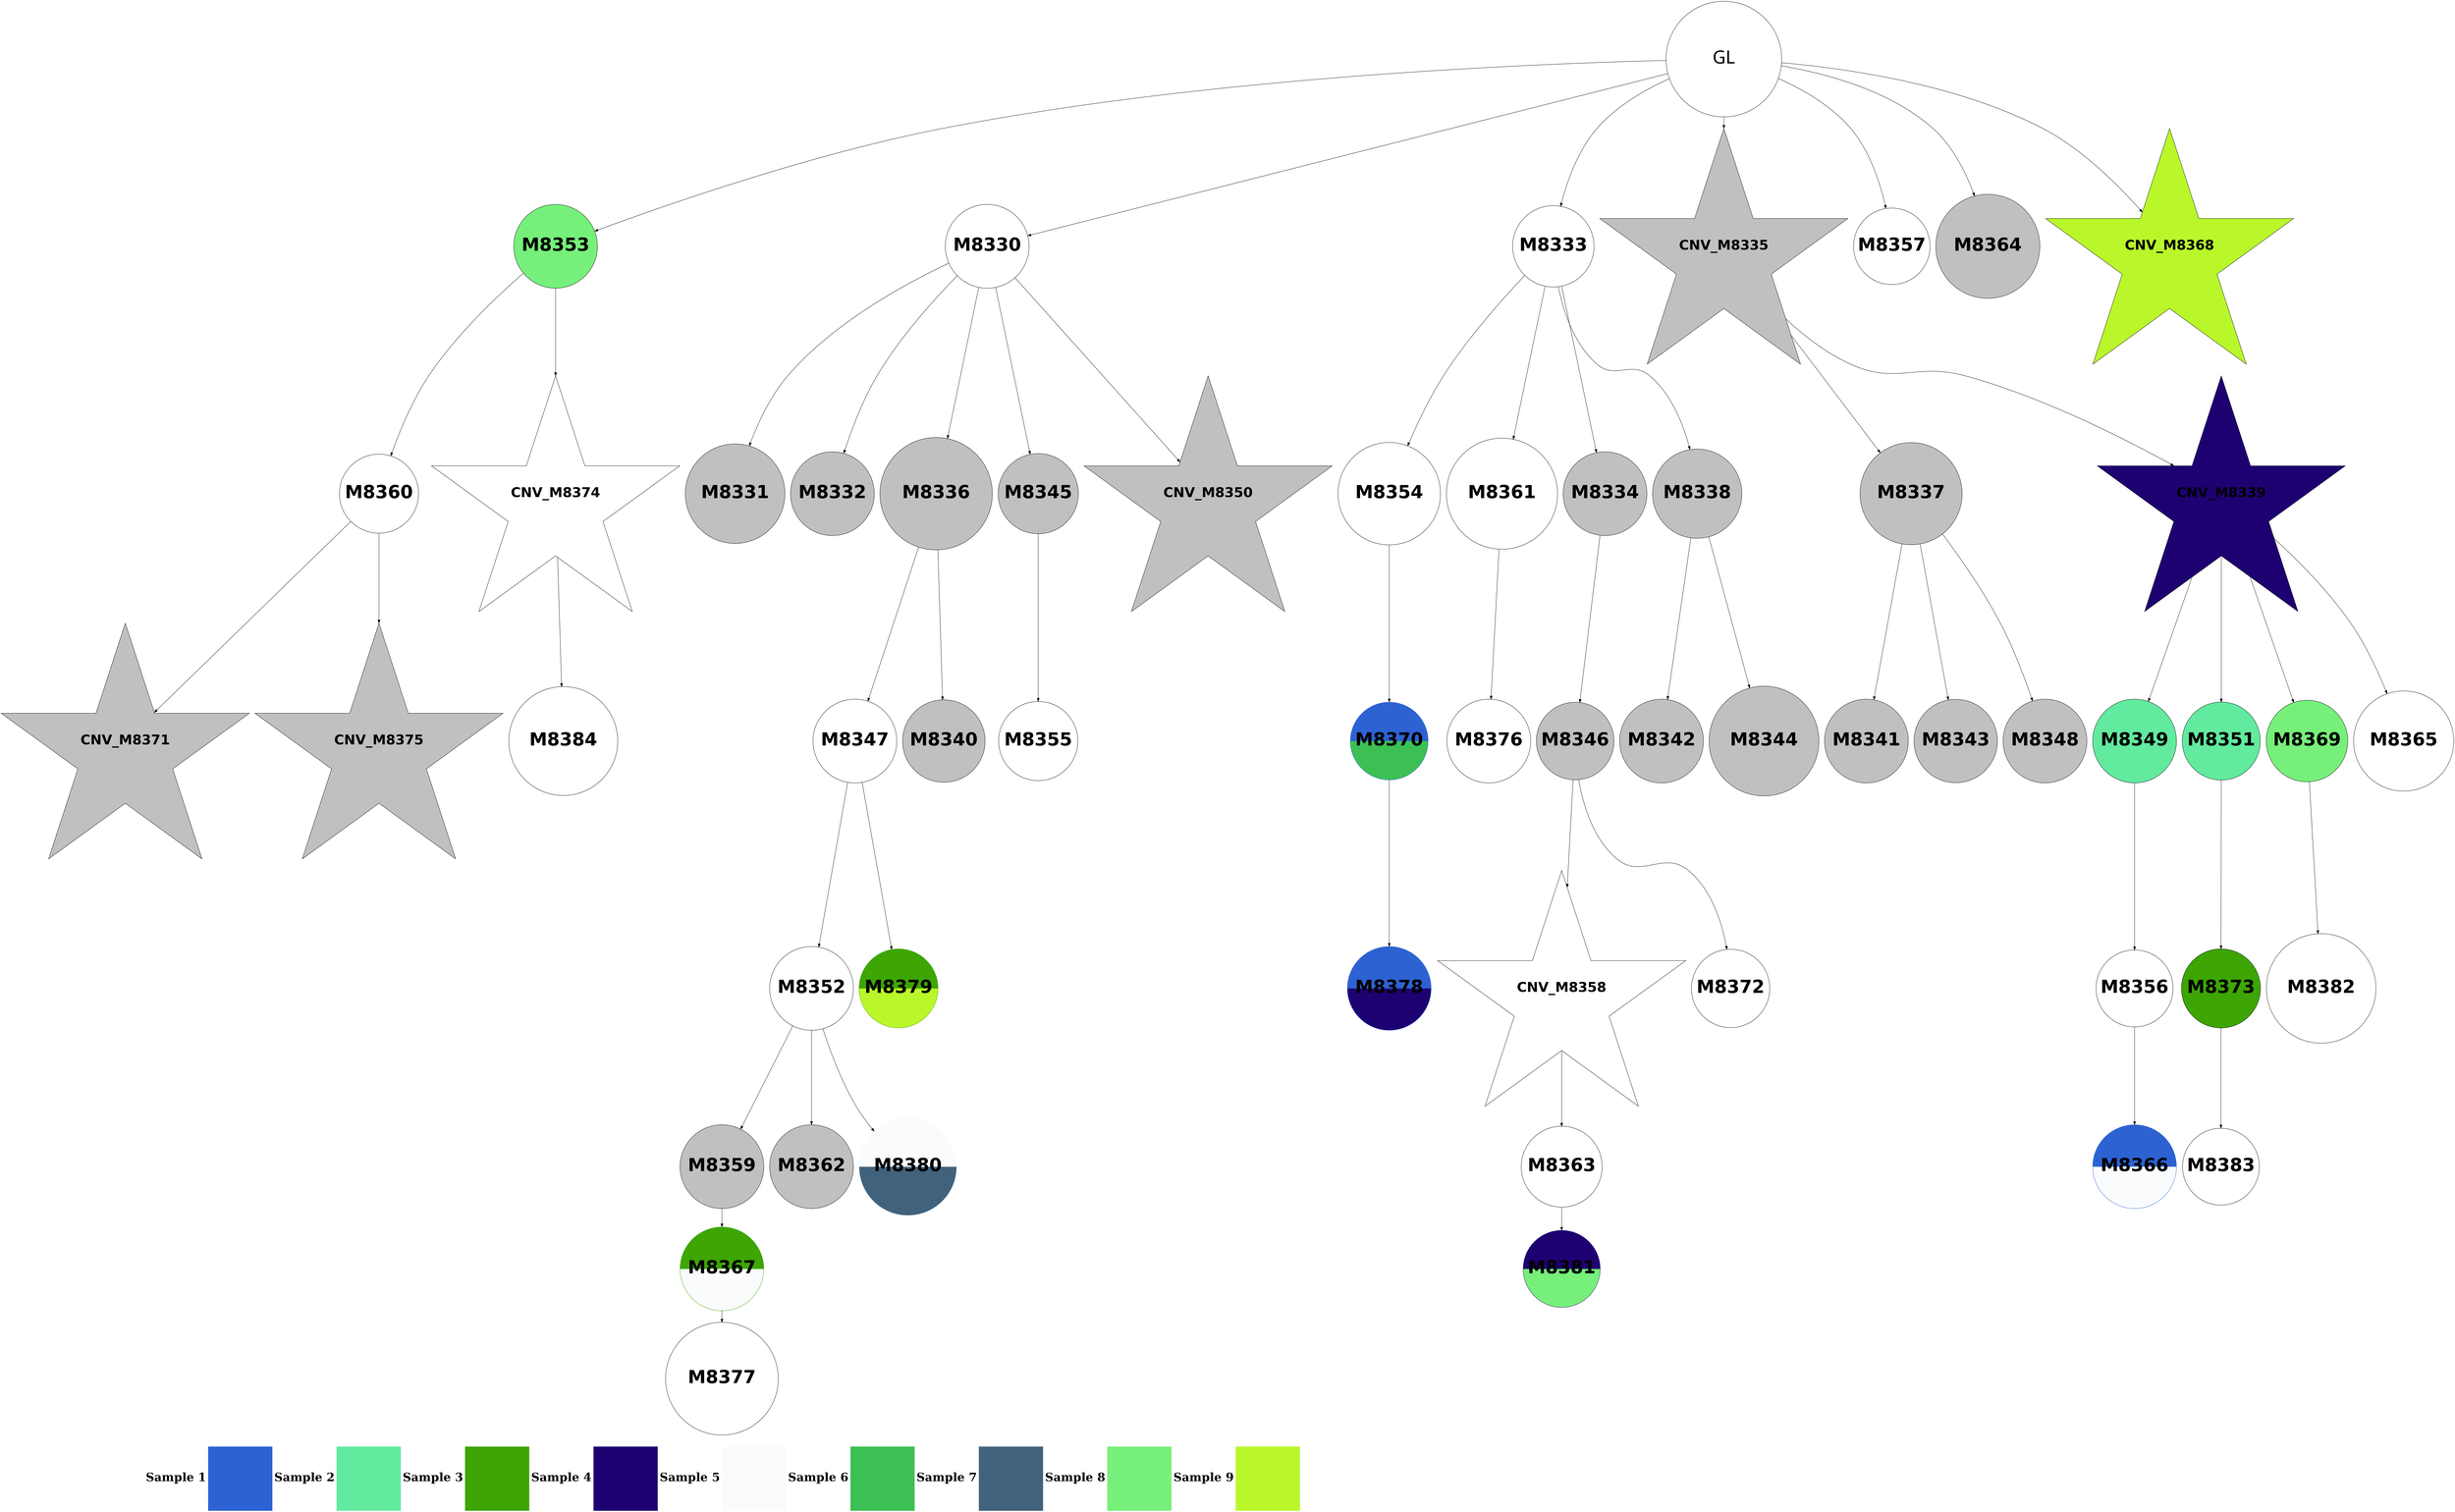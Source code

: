 digraph G { 
rankdir=TB;
8384 -> 8396;
8384 -> 8410;
8385 -> 8390;
8385 -> 8417;
8387 -> 8394;
8389 -> 8411;
8390 -> 8397;
8390 -> 8400;
8390 -> 8418;
8391 -> 8398;
8391 -> 8412;
8392 -> 8408;
8394 -> 8404;
8396 -> 8401;
8397 -> 8405;
8398 -> 8409;
8398 -> 8413;
8399 -> 8414;
8401 -> 8419;
8405 -> 8415;
8407 -> 8420;
8408 -> 8416;
8411 -> 8421;
8412 -> 8422;
8367 -> 8368;
8367 -> 8371;
8367 -> 8373;
8367 -> 8391;
8367 -> 8395;
8367 -> 8402;
8367 -> 8406;
8368 -> 8369;
8368 -> 8370;
8368 -> 8374;
8368 -> 8383;
8368 -> 8388;
8371 -> 8372;
8371 -> 8376;
8371 -> 8392;
8371 -> 8399;
8372 -> 8384;
8373 -> 8375;
8373 -> 8377;
8374 -> 8378;
8374 -> 8385;
8375 -> 8379;
8375 -> 8381;
8375 -> 8386;
8376 -> 8380;
8376 -> 8382;
8377 -> 8387;
8377 -> 8389;
8377 -> 8403;
8377 -> 8407;
8383 -> 8393;
8417 [shape=circle style=wedged color="#3da504:#b9f72b" fontname="helvetica-bold" fontsize=56 label="M8379" width=3.41 height=2 ];
8406 [shape=star style=filled fillcolor="#b9f72b" fontname="helvetica-bold" fontsize=42 label="CNV_M8368"];
8388 [shape=star style=filled fillcolor=grey fontname="helvetica-bold" fontsize=42 label="CNV_M8350"];
8389 [shape=circle style=filled fillcolor="#62ea9f" fontname="helvetica-bold" fontsize=56 label="M8351" width=2.8 height=2 ];
8405 [shape=circle style=wedged color="#3da504:#f9fbfc" fontname="helvetica-bold" fontsize=56 label="M8367" width=1.34 height=2 ];
8378 [shape=circle style=filled fillcolor=grey fontname="helvetica-bold" fontsize=56 label="M8340" width=2.13 height=2 ];
8399 [shape=circle style=filled fillcolor=white fontname="helvetica-bold" fontsize=56 label="M8361" width=4.81 height=2 ];
8374 [shape=circle style=filled fillcolor=grey fontname="helvetica-bold" fontsize=56 label="M8336" width=4.86 height=2 ];
8422 [shape=circle style=filled fillcolor=white fontname="helvetica-bold" fontsize=56 label="M8384" width=4.71 height=2 ];
8371 [shape=circle style=filled fillcolor=white fontname="helvetica-bold" fontsize=56 label="M8333" width=2.24 height=2 ];
8367 [label="GL" fontname="arial-bold" fontsize=56 width=5 height=5];
8391 [shape=circle style=filled fillcolor="#76f07a" fontname="helvetica-bold" fontsize=56 label="M8353" width=1.07 height=2 ];
8377 [shape=star style=filled fillcolor="#1e0171" fontname="helvetica-bold" fontsize=42 label="CNV_M8339"];
8385 [shape=circle style=filled fillcolor=white fontname="helvetica-bold" fontsize=56 label="M8347" width=1.31 height=2 ];
8396 [shape=star style=filled fillcolor=white fontname="helvetica-bold" fontsize=42 label="CNV_M8358"];
8369 [shape=circle style=filled fillcolor=grey fontname="helvetica-bold" fontsize=56 label="M8331" width=4.3 height=2 ];
8373 [shape=star style=filled fillcolor=grey fontname="helvetica-bold" fontsize=42 label="CNV_M8335"];
8419 [shape=circle style=wedged color="#1e0171:#76f07a" fontname="helvetica-bold" fontsize=56 label="M8381" width=3.19 height=2 ];
8414 [shape=circle style=filled fillcolor=white fontname="helvetica-bold" fontsize=56 label="M8376" width=1.42 height=2 ];
8384 [shape=circle style=filled fillcolor=grey fontname="helvetica-bold" fontsize=56 label="M8346" width=2.97 height=2 ];
8376 [shape=circle style=filled fillcolor=grey fontname="helvetica-bold" fontsize=56 label="M8338" width=3.86 height=2 ];
8387 [shape=circle style=filled fillcolor="#62ea9f" fontname="helvetica-bold" fontsize=56 label="M8349" width=1.58 height=2 ];
8368 [shape=circle style=filled fillcolor=white fontname="helvetica-bold" fontsize=56 label="M8330" width=1.44 height=2 ];
8394 [shape=circle style=filled fillcolor=white fontname="helvetica-bold" fontsize=56 label="M8356" width=3.19 height=2 ];
8397 [shape=circle style=filled fillcolor=grey fontname="helvetica-bold" fontsize=56 label="M8359" width=0.78 height=2 ];
8410 [shape=circle style=filled fillcolor=white fontname="helvetica-bold" fontsize=56 label="M8372" width=3.39 height=2 ];
8416 [shape=circle style=wedged color="#2d62d2:#1e0171" fontname="helvetica-bold" fontsize=56 label="M8378" width=1.6 height=2 ];
8382 [shape=circle style=filled fillcolor=grey fontname="helvetica-bold" fontsize=56 label="M8344" width=4.75 height=2 ];
8415 [shape=circle style=filled fillcolor=white fontname="helvetica-bold" fontsize=56 label="M8377" width=4.88 height=2 ];
8421 [shape=circle style=filled fillcolor=white fontname="helvetica-bold" fontsize=56 label="M8383" width=3.24 height=2 ];
8404 [shape=circle style=wedged color="#2d62d2:#f9fbfc" fontname="helvetica-bold" fontsize=56 label="M8366" width=0.16 height=2 ];
8411 [shape=circle style=filled fillcolor="#3da504" fontname="helvetica-bold" fontsize=56 label="M8373" width=2.59 height=2 ];
8395 [shape=circle style=filled fillcolor=white fontname="helvetica-bold" fontsize=56 label="M8357" width=3.3 height=2 ];
8400 [shape=circle style=filled fillcolor=grey fontname="helvetica-bold" fontsize=56 label="M8362" width=0.02 height=2 ];
8381 [shape=circle style=filled fillcolor=grey fontname="helvetica-bold" fontsize=56 label="M8343" width=2.03 height=2 ];
8390 [shape=circle style=filled fillcolor=white fontname="helvetica-bold" fontsize=56 label="M8352" width=1.1 height=2 ];
8412 [shape=star style=filled fillcolor=white fontname="helvetica-bold" fontsize=42 label="CNV_M8374"];
8383 [shape=circle style=filled fillcolor=grey fontname="helvetica-bold" fontsize=56 label="M8345" width=2.38 height=2 ];
8380 [shape=circle style=filled fillcolor=grey fontname="helvetica-bold" fontsize=56 label="M8342" width=1.54 height=2 ];
8392 [shape=circle style=filled fillcolor=white fontname="helvetica-bold" fontsize=56 label="M8354" width=4.43 height=2 ];
8375 [shape=circle style=filled fillcolor=grey fontname="helvetica-bold" fontsize=56 label="M8337" width=4.42 height=2 ];
8372 [shape=circle style=filled fillcolor=grey fontname="helvetica-bold" fontsize=56 label="M8334" width=1.39 height=2 ];
8409 [shape=star style=filled fillcolor=grey fontname="helvetica-bold" fontsize=42 label="CNV_M8371"];
8398 [shape=circle style=filled fillcolor=white fontname="helvetica-bold" fontsize=56 label="M8360" width=2.56 height=2 ];
8370 [shape=circle style=filled fillcolor=grey fontname="helvetica-bold" fontsize=56 label="M8332" width=0.53 height=2 ];
8402 [shape=circle style=filled fillcolor=grey fontname="helvetica-bold" fontsize=56 label="M8364" width=4.5 height=2 ];
8420 [shape=circle style=filled fillcolor=white fontname="helvetica-bold" fontsize=56 label="M8382" width=4.74 height=2 ];
8408 [shape=circle style=wedged color="#2d62d2:#3cc053" fontname="helvetica-bold" fontsize=56 label="M8370" width=2.85 height=2 ];
8386 [shape=circle style=filled fillcolor=grey fontname="helvetica-bold" fontsize=56 label="M8348" width=0.73 height=2 ];
8418 [shape=circle style=wedged color="#f9fbfc:#41627c" fontname="helvetica-bold" fontsize=56 label="M8380" width=4.22 height=2 ];
8403 [shape=circle style=filled fillcolor=white fontname="helvetica-bold" fontsize=56 label="M8365" width=4.34 height=2 ];
8401 [shape=circle style=filled fillcolor=white fontname="helvetica-bold" fontsize=56 label="M8363" width=2.3 height=2 ];
8407 [shape=circle style=filled fillcolor="#76f07a" fontname="helvetica-bold" fontsize=56 label="M8369" width=3.53 height=2 ];
8379 [shape=circle style=filled fillcolor=grey fontname="helvetica-bold" fontsize=56 label="M8341" width=1.26 height=2 ];
8393 [shape=circle style=filled fillcolor=white fontname="helvetica-bold" fontsize=56 label="M8355" width=2.54 height=2 ];
8413 [shape=star style=filled fillcolor=grey fontname="helvetica-bold" fontsize=42 label="CNV_M8375"];
{rank=sink;
Legend[shape=none, margin=0, label=<<TABLE border="0" cellborder="0" cellspacing="0"> 
<TR><TD width="200" height="200" colspan="1"><FONT POINT-SIZE="36.0"><B>Sample 1</B></FONT></TD><TD width="200" height="200" colspan="1" BGCOLOR="#2d62d2"></TD>
<TD width="200" height="200" colspan="1"><FONT POINT-SIZE="36.0"><B>Sample 2</B></FONT></TD><TD width="200" height="200" colspan="1" BGCOLOR="#62ea9f"></TD>
<TD width="200" height="200" colspan="1"><FONT POINT-SIZE="36.0"><B>Sample 3</B></FONT></TD><TD width="200" height="200" colspan="1" BGCOLOR="#3da504"></TD>
<TD width="200" height="200" colspan="1"><FONT POINT-SIZE="36.0"><B>Sample 4</B></FONT></TD><TD width="200" height="200" colspan="1" BGCOLOR="#1e0171"></TD>
<TD width="200" height="200" colspan="1"><FONT POINT-SIZE="36.0"><B>Sample 5</B></FONT></TD><TD width="200" height="200" colspan="1" BGCOLOR="#f9fbfc"></TD>
<TD width="200" height="200" colspan="1"><FONT POINT-SIZE="36.0"><B>Sample 6</B></FONT></TD><TD width="200" height="200" colspan="1" BGCOLOR="#3cc053"></TD>
<TD width="200" height="200" colspan="1"><FONT POINT-SIZE="36.0"><B>Sample 7</B></FONT></TD><TD width="200" height="200" colspan="1" BGCOLOR="#41627c"></TD>
<TD width="200" height="200" colspan="1"><FONT POINT-SIZE="36.0"><B>Sample 8</B></FONT></TD><TD width="200" height="200" colspan="1" BGCOLOR="#76f07a"></TD>
<TD width="200" height="200" colspan="1"><FONT POINT-SIZE="36.0"><B>Sample 9</B></FONT></TD><TD width="200" height="200" colspan="1" BGCOLOR="#b9f72b"></TD>
</TR></TABLE>>];
} 
}